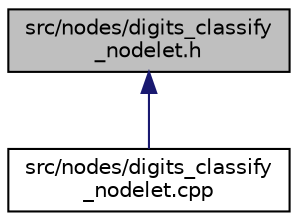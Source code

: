 digraph "src/nodes/digits_classify_nodelet.h"
{
  edge [fontname="Helvetica",fontsize="10",labelfontname="Helvetica",labelfontsize="10"];
  node [fontname="Helvetica",fontsize="10",shape=record];
  Node31 [label="src/nodes/digits_classify\l_nodelet.h",height=0.2,width=0.4,color="black", fillcolor="grey75", style="filled", fontcolor="black"];
  Node31 -> Node32 [dir="back",color="midnightblue",fontsize="10",style="solid",fontname="Helvetica"];
  Node32 [label="src/nodes/digits_classify\l_nodelet.cpp",height=0.2,width=0.4,color="black", fillcolor="white", style="filled",URL="$digits__classify__nodelet_8cpp.html",tooltip="nVidia DIGITS Classification ROS Nodelet "];
}
